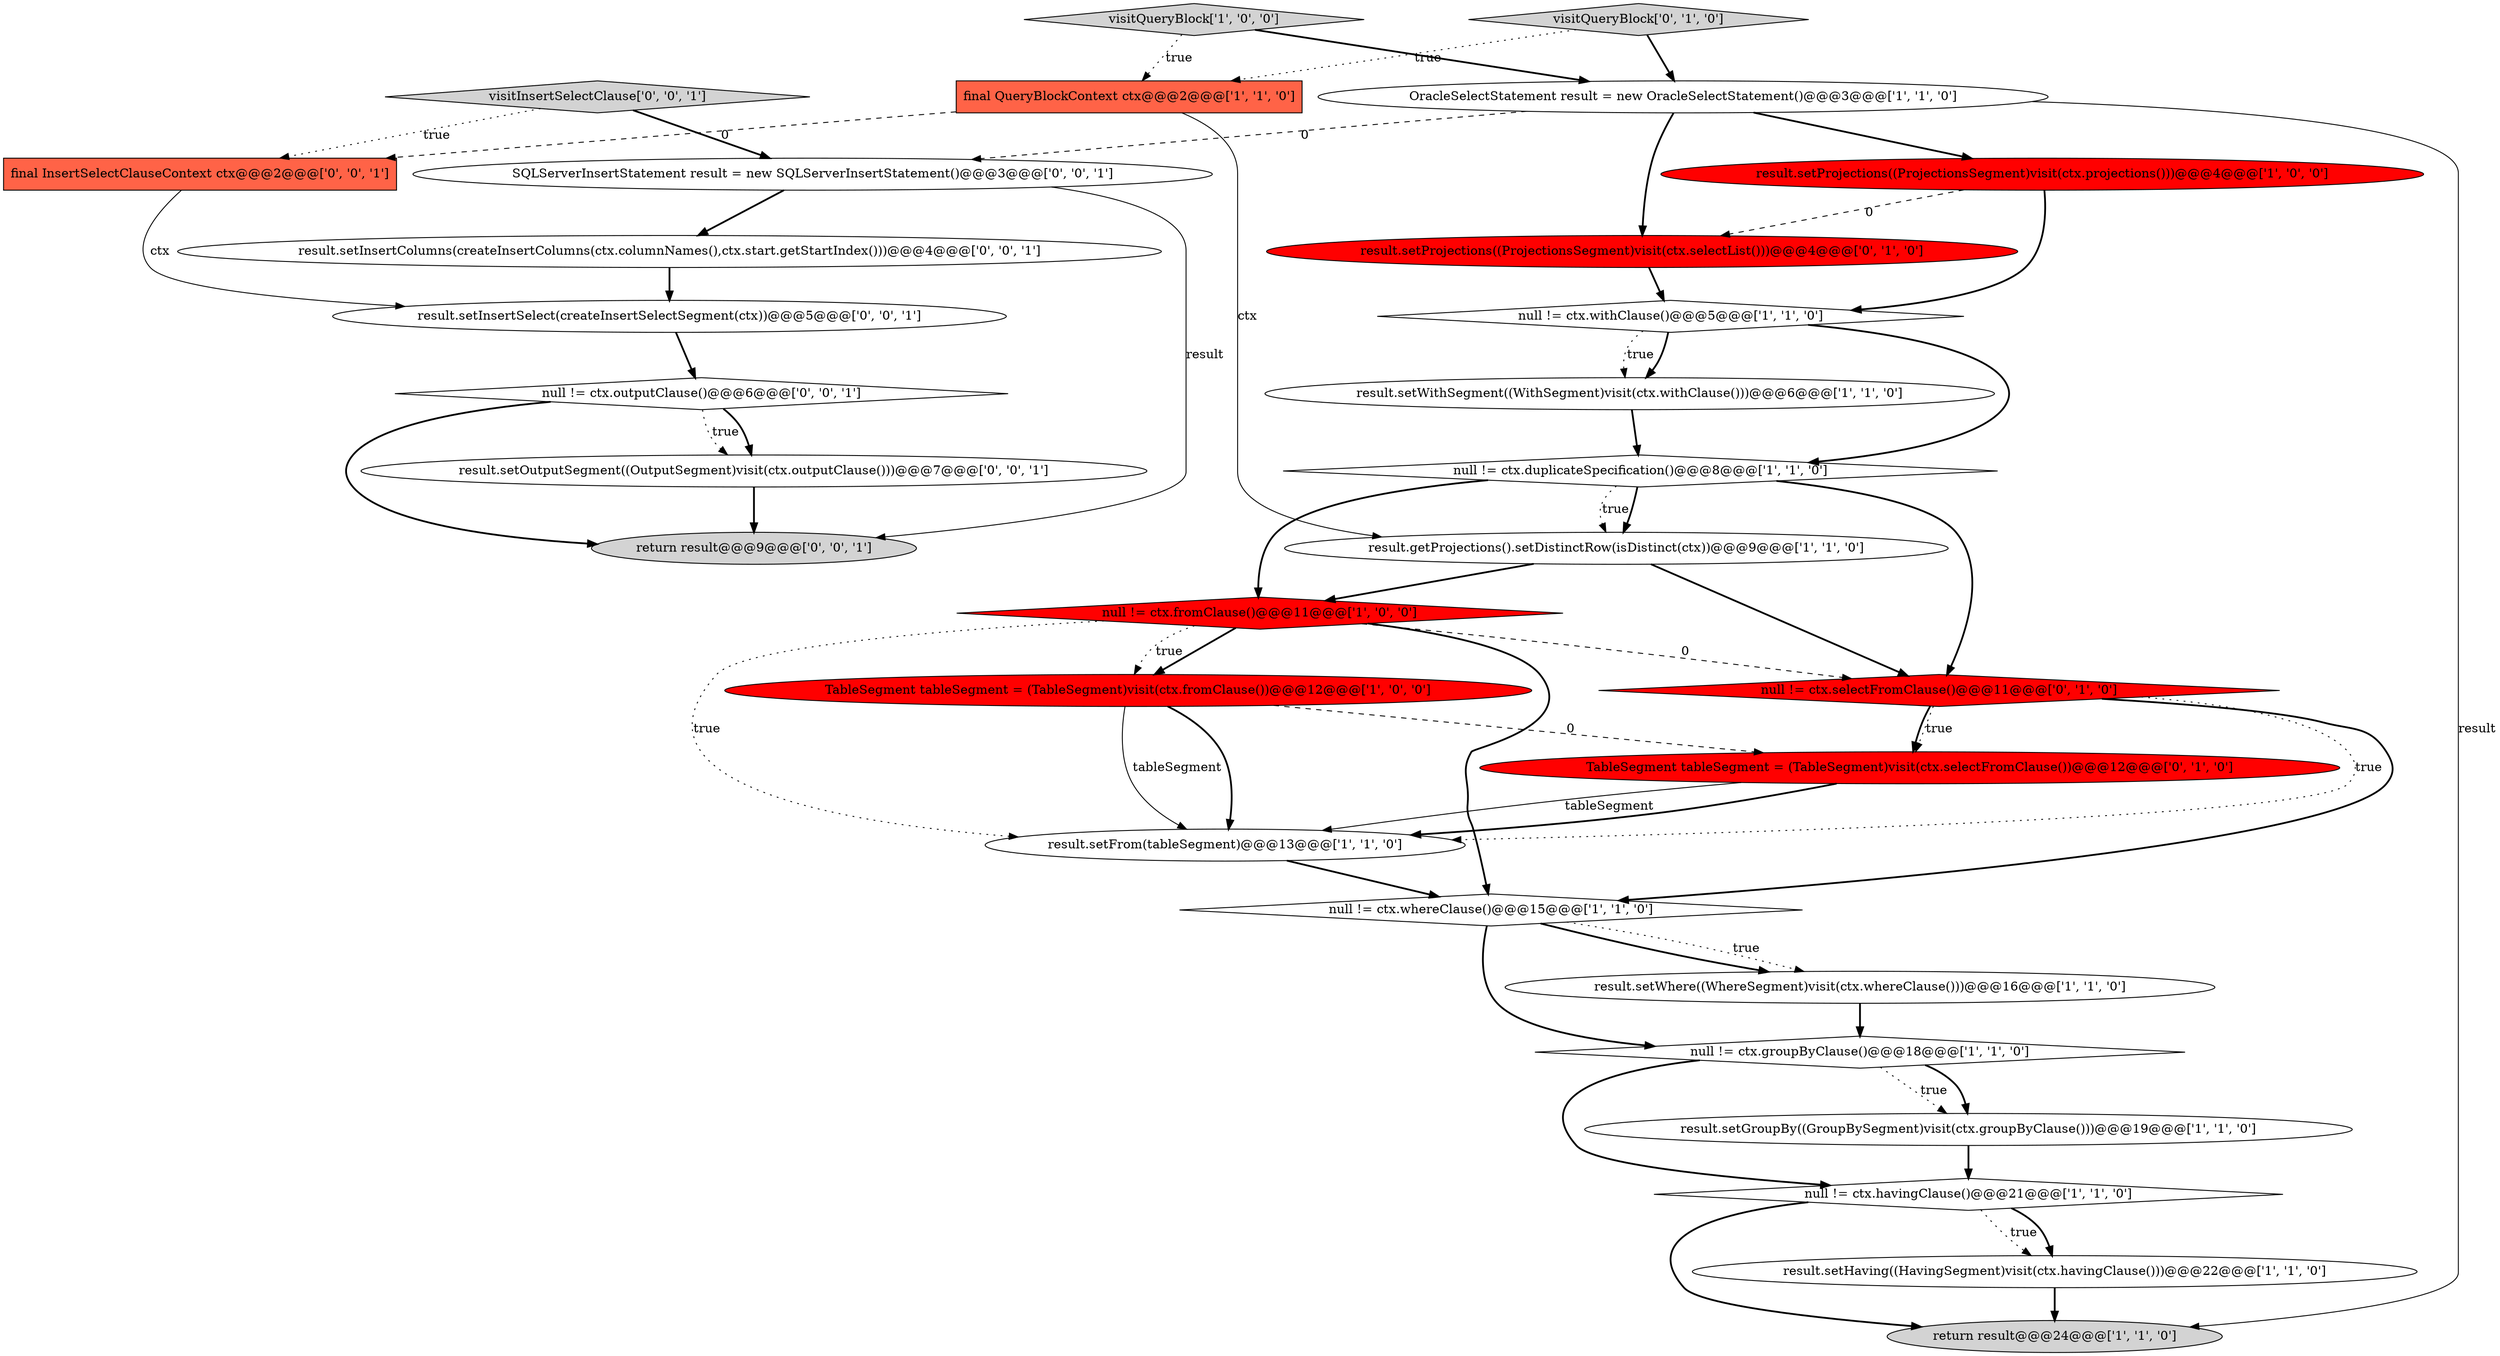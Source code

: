 digraph {
17 [style = filled, label = "null != ctx.withClause()@@@5@@@['1', '1', '0']", fillcolor = white, shape = diamond image = "AAA0AAABBB1BBB"];
18 [style = filled, label = "result.setProjections((ProjectionsSegment)visit(ctx.selectList()))@@@4@@@['0', '1', '0']", fillcolor = red, shape = ellipse image = "AAA1AAABBB2BBB"];
8 [style = filled, label = "result.setWhere((WhereSegment)visit(ctx.whereClause()))@@@16@@@['1', '1', '0']", fillcolor = white, shape = ellipse image = "AAA0AAABBB1BBB"];
23 [style = filled, label = "visitInsertSelectClause['0', '0', '1']", fillcolor = lightgray, shape = diamond image = "AAA0AAABBB3BBB"];
6 [style = filled, label = "result.setGroupBy((GroupBySegment)visit(ctx.groupByClause()))@@@19@@@['1', '1', '0']", fillcolor = white, shape = ellipse image = "AAA0AAABBB1BBB"];
20 [style = filled, label = "null != ctx.selectFromClause()@@@11@@@['0', '1', '0']", fillcolor = red, shape = diamond image = "AAA1AAABBB2BBB"];
25 [style = filled, label = "final InsertSelectClauseContext ctx@@@2@@@['0', '0', '1']", fillcolor = tomato, shape = box image = "AAA0AAABBB3BBB"];
16 [style = filled, label = "OracleSelectStatement result = new OracleSelectStatement()@@@3@@@['1', '1', '0']", fillcolor = white, shape = ellipse image = "AAA0AAABBB1BBB"];
13 [style = filled, label = "result.setWithSegment((WithSegment)visit(ctx.withClause()))@@@6@@@['1', '1', '0']", fillcolor = white, shape = ellipse image = "AAA0AAABBB1BBB"];
5 [style = filled, label = "visitQueryBlock['1', '0', '0']", fillcolor = lightgray, shape = diamond image = "AAA0AAABBB1BBB"];
3 [style = filled, label = "TableSegment tableSegment = (TableSegment)visit(ctx.fromClause())@@@12@@@['1', '0', '0']", fillcolor = red, shape = ellipse image = "AAA1AAABBB1BBB"];
7 [style = filled, label = "result.getProjections().setDistinctRow(isDistinct(ctx))@@@9@@@['1', '1', '0']", fillcolor = white, shape = ellipse image = "AAA0AAABBB1BBB"];
1 [style = filled, label = "result.setProjections((ProjectionsSegment)visit(ctx.projections()))@@@4@@@['1', '0', '0']", fillcolor = red, shape = ellipse image = "AAA1AAABBB1BBB"];
4 [style = filled, label = "null != ctx.duplicateSpecification()@@@8@@@['1', '1', '0']", fillcolor = white, shape = diamond image = "AAA0AAABBB1BBB"];
0 [style = filled, label = "return result@@@24@@@['1', '1', '0']", fillcolor = lightgray, shape = ellipse image = "AAA0AAABBB1BBB"];
26 [style = filled, label = "result.setInsertSelect(createInsertSelectSegment(ctx))@@@5@@@['0', '0', '1']", fillcolor = white, shape = ellipse image = "AAA0AAABBB3BBB"];
10 [style = filled, label = "result.setFrom(tableSegment)@@@13@@@['1', '1', '0']", fillcolor = white, shape = ellipse image = "AAA0AAABBB1BBB"];
12 [style = filled, label = "null != ctx.whereClause()@@@15@@@['1', '1', '0']", fillcolor = white, shape = diamond image = "AAA0AAABBB1BBB"];
2 [style = filled, label = "result.setHaving((HavingSegment)visit(ctx.havingClause()))@@@22@@@['1', '1', '0']", fillcolor = white, shape = ellipse image = "AAA0AAABBB1BBB"];
29 [style = filled, label = "return result@@@9@@@['0', '0', '1']", fillcolor = lightgray, shape = ellipse image = "AAA0AAABBB3BBB"];
14 [style = filled, label = "null != ctx.havingClause()@@@21@@@['1', '1', '0']", fillcolor = white, shape = diamond image = "AAA0AAABBB1BBB"];
27 [style = filled, label = "result.setInsertColumns(createInsertColumns(ctx.columnNames(),ctx.start.getStartIndex()))@@@4@@@['0', '0', '1']", fillcolor = white, shape = ellipse image = "AAA0AAABBB3BBB"];
24 [style = filled, label = "result.setOutputSegment((OutputSegment)visit(ctx.outputClause()))@@@7@@@['0', '0', '1']", fillcolor = white, shape = ellipse image = "AAA0AAABBB3BBB"];
28 [style = filled, label = "null != ctx.outputClause()@@@6@@@['0', '0', '1']", fillcolor = white, shape = diamond image = "AAA0AAABBB3BBB"];
22 [style = filled, label = "SQLServerInsertStatement result = new SQLServerInsertStatement()@@@3@@@['0', '0', '1']", fillcolor = white, shape = ellipse image = "AAA0AAABBB3BBB"];
11 [style = filled, label = "null != ctx.groupByClause()@@@18@@@['1', '1', '0']", fillcolor = white, shape = diamond image = "AAA0AAABBB1BBB"];
9 [style = filled, label = "final QueryBlockContext ctx@@@2@@@['1', '1', '0']", fillcolor = tomato, shape = box image = "AAA0AAABBB1BBB"];
15 [style = filled, label = "null != ctx.fromClause()@@@11@@@['1', '0', '0']", fillcolor = red, shape = diamond image = "AAA1AAABBB1BBB"];
21 [style = filled, label = "TableSegment tableSegment = (TableSegment)visit(ctx.selectFromClause())@@@12@@@['0', '1', '0']", fillcolor = red, shape = ellipse image = "AAA1AAABBB2BBB"];
19 [style = filled, label = "visitQueryBlock['0', '1', '0']", fillcolor = lightgray, shape = diamond image = "AAA0AAABBB2BBB"];
28->29 [style = bold, label=""];
14->2 [style = dotted, label="true"];
21->10 [style = bold, label=""];
15->20 [style = dashed, label="0"];
16->18 [style = bold, label=""];
3->21 [style = dashed, label="0"];
11->14 [style = bold, label=""];
12->8 [style = dotted, label="true"];
3->10 [style = solid, label="tableSegment"];
11->6 [style = bold, label=""];
4->15 [style = bold, label=""];
12->11 [style = bold, label=""];
9->7 [style = solid, label="ctx"];
18->17 [style = bold, label=""];
4->7 [style = dotted, label="true"];
15->10 [style = dotted, label="true"];
1->18 [style = dashed, label="0"];
24->29 [style = bold, label=""];
20->21 [style = dotted, label="true"];
7->20 [style = bold, label=""];
15->3 [style = bold, label=""];
16->0 [style = solid, label="result"];
4->7 [style = bold, label=""];
1->17 [style = bold, label=""];
25->26 [style = solid, label="ctx"];
19->16 [style = bold, label=""];
20->21 [style = bold, label=""];
6->14 [style = bold, label=""];
5->16 [style = bold, label=""];
15->3 [style = dotted, label="true"];
3->10 [style = bold, label=""];
2->0 [style = bold, label=""];
23->22 [style = bold, label=""];
27->26 [style = bold, label=""];
28->24 [style = dotted, label="true"];
14->0 [style = bold, label=""];
22->27 [style = bold, label=""];
16->1 [style = bold, label=""];
10->12 [style = bold, label=""];
12->8 [style = bold, label=""];
11->6 [style = dotted, label="true"];
20->10 [style = dotted, label="true"];
19->9 [style = dotted, label="true"];
20->12 [style = bold, label=""];
4->20 [style = bold, label=""];
9->25 [style = dashed, label="0"];
28->24 [style = bold, label=""];
5->9 [style = dotted, label="true"];
7->15 [style = bold, label=""];
21->10 [style = solid, label="tableSegment"];
17->13 [style = bold, label=""];
15->12 [style = bold, label=""];
14->2 [style = bold, label=""];
26->28 [style = bold, label=""];
17->13 [style = dotted, label="true"];
8->11 [style = bold, label=""];
23->25 [style = dotted, label="true"];
17->4 [style = bold, label=""];
22->29 [style = solid, label="result"];
16->22 [style = dashed, label="0"];
13->4 [style = bold, label=""];
}

